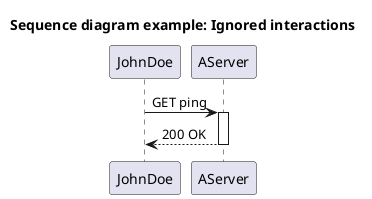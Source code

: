 @startuml
title Sequence diagram example: Ignored interactions
participant JohnDoe
participant AServer
JohnDoe -> AServer: GET ping 
activate AServer

AServer --> JohnDoe: 200 OK
deactivate AServer
    @enduml